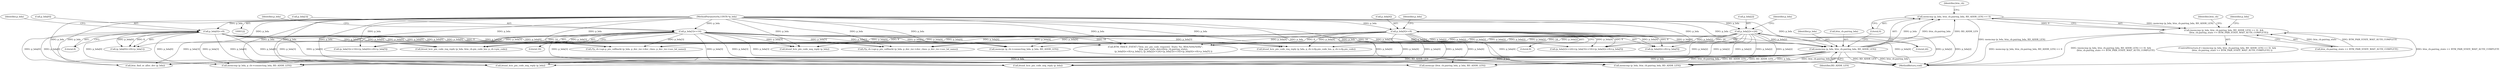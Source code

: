 digraph "0_Android_c677ee92595335233eb0e7b59809a1a94e7a678a_0@API" {
"1000176" [label="(Call,memcmp (p_bda, btm_cb.pairing_bda, BD_ADDR_LEN) == 0)"];
"1000177" [label="(Call,memcmp (p_bda, btm_cb.pairing_bda, BD_ADDR_LEN))"];
"1000159" [label="(Call,p_bda[4]<<8)"];
"1000123" [label="(MethodParameterIn,UINT8 *p_bda)"];
"1000147" [label="(Call,p_bda[2]<<24)"];
"1000153" [label="(Call,p_bda[3]<<16)"];
"1000138" [label="(Call,p_bda[0]<<8)"];
"1000175" [label="(Call,(memcmp (p_bda, btm_cb.pairing_bda, BD_ADDR_LEN) == 0)  &&\n              (btm_cb.pairing_state == BTM_PAIR_STATE_WAIT_AUTH_COMPLETE))"];
"1000481" [label="(Call,(*p_cb->api.p_pin_callback) (p_bda, p_dev_rec->dev_class, p_dev_rec->sec_bd_name))"];
"1000182" [label="(Identifier,BD_ADDR_LEN)"];
"1000139" [label="(Call,p_bda[0])"];
"1000387" [label="(Call,btsnd_hcic_pin_code_neg_reply (p_bda))"];
"1000175" [label="(Call,(memcmp (p_bda, btm_cb.pairing_bda, BD_ADDR_LEN) == 0)  &&\n              (btm_cb.pairing_state == BTM_PAIR_STATE_WAIT_AUTH_COMPLETE))"];
"1000198" [label="(Identifier,btm_cb)"];
"1000490" [label="(MethodReturn,void)"];
"1000427" [label="(Call,(*p_cb->api.p_pin_callback) (p_bda, p_dev_rec->dev_class, p_dev_rec->sec_bd_name))"];
"1000221" [label="(Call,btm_find_or_alloc_dev (p_bda))"];
"1000151" [label="(Literal,24)"];
"1000186" [label="(Identifier,btm_cb)"];
"1000191" [label="(Identifier,p_bda)"];
"1000177" [label="(Call,memcmp (p_bda, btm_cb.pairing_bda, BD_ADDR_LEN))"];
"1000137" [label="(Call,(p_bda[0]<<8)+p_bda[1])"];
"1000284" [label="(Call,memcmp (p_bda, p_cb->connecting_bda, BD_ADDR_LEN))"];
"1000155" [label="(Identifier,p_bda)"];
"1000157" [label="(Literal,16)"];
"1000165" [label="(Identifier,p_bda)"];
"1000190" [label="(Call,btsnd_hcic_pin_code_neg_reply (p_bda))"];
"1000161" [label="(Identifier,p_bda)"];
"1000142" [label="(Literal,8)"];
"1000184" [label="(Call,btm_cb.pairing_state == BTM_PAIR_STATE_WAIT_AUTH_COMPLETE)"];
"1000138" [label="(Call,p_bda[0]<<8)"];
"1000216" [label="(Call,btsnd_hcic_pin_code_neg_reply (p_bda))"];
"1000147" [label="(Call,p_bda[2]<<24)"];
"1000160" [label="(Call,p_bda[4])"];
"1000148" [label="(Call,p_bda[2])"];
"1000393" [label="(Call,memcpy (p_cb->connecting_bda, p_bda, BD_ADDR_LEN))"];
"1000146" [label="(Call,(p_bda[2]<<24)+(p_bda[3]<<16)+(p_bda[4]<<8)+p_bda[5])"];
"1000183" [label="(Literal,0)"];
"1000178" [label="(Identifier,p_bda)"];
"1000153" [label="(Call,p_bda[3]<<16)"];
"1000131" [label="(Call,BTM_TRACE_EVENT (\"btm_sec_pin_code_request()  State: %s, BDA:%04x%08x\",\n                       btm_pair_state_descr(btm_cb.pairing_state),\n                       (p_bda[0]<<8)+p_bda[1], (p_bda[2]<<24)+(p_bda[3]<<16)+(p_bda[4]<<8)+p_bda[5] ))"];
"1000159" [label="(Call,p_bda[4]<<8)"];
"1000163" [label="(Literal,8)"];
"1000235" [label="(Call,memcpy (btm_cb.pairing_bda, p_bda, BD_ADDR_LEN))"];
"1000202" [label="(Call,memcmp (p_bda, btm_cb.pairing_bda, BD_ADDR_LEN))"];
"1000154" [label="(Call,p_bda[3])"];
"1000268" [label="(Call,btsnd_hcic_pin_code_req_reply (p_bda, p_cb->cfg.pin_code_len, p_cb->cfg.pin_code))"];
"1000179" [label="(Call,btm_cb.pairing_bda)"];
"1000176" [label="(Call,memcmp (p_bda, btm_cb.pairing_bda, BD_ADDR_LEN) == 0)"];
"1000152" [label="(Call,(p_bda[3]<<16)+(p_bda[4]<<8)+p_bda[5])"];
"1000174" [label="(ControlStructure,if ( (memcmp (p_bda, btm_cb.pairing_bda, BD_ADDR_LEN) == 0)  &&\n              (btm_cb.pairing_state == BTM_PAIR_STATE_WAIT_AUTH_COMPLETE) ))"];
"1000158" [label="(Call,(p_bda[4]<<8)+p_bda[5])"];
"1000123" [label="(MethodParameterIn,UINT8 *p_bda)"];
"1000324" [label="(Call,btsnd_hcic_pin_code_req_reply (p_bda, btm_cb.pin_code_len, p_cb->pin_code))"];
"1000144" [label="(Identifier,p_bda)"];
"1000176" -> "1000175"  [label="AST: "];
"1000176" -> "1000183"  [label="CFG: "];
"1000177" -> "1000176"  [label="AST: "];
"1000183" -> "1000176"  [label="AST: "];
"1000186" -> "1000176"  [label="CFG: "];
"1000175" -> "1000176"  [label="CFG: "];
"1000176" -> "1000490"  [label="DDG: memcmp (p_bda, btm_cb.pairing_bda, BD_ADDR_LEN)"];
"1000176" -> "1000175"  [label="DDG: memcmp (p_bda, btm_cb.pairing_bda, BD_ADDR_LEN)"];
"1000176" -> "1000175"  [label="DDG: 0"];
"1000177" -> "1000176"  [label="DDG: p_bda"];
"1000177" -> "1000176"  [label="DDG: btm_cb.pairing_bda"];
"1000177" -> "1000176"  [label="DDG: BD_ADDR_LEN"];
"1000177" -> "1000182"  [label="CFG: "];
"1000178" -> "1000177"  [label="AST: "];
"1000179" -> "1000177"  [label="AST: "];
"1000182" -> "1000177"  [label="AST: "];
"1000183" -> "1000177"  [label="CFG: "];
"1000177" -> "1000490"  [label="DDG: BD_ADDR_LEN"];
"1000177" -> "1000490"  [label="DDG: btm_cb.pairing_bda"];
"1000159" -> "1000177"  [label="DDG: p_bda[4]"];
"1000147" -> "1000177"  [label="DDG: p_bda[2]"];
"1000153" -> "1000177"  [label="DDG: p_bda[3]"];
"1000138" -> "1000177"  [label="DDG: p_bda[0]"];
"1000123" -> "1000177"  [label="DDG: p_bda"];
"1000177" -> "1000190"  [label="DDG: p_bda"];
"1000177" -> "1000202"  [label="DDG: p_bda"];
"1000177" -> "1000202"  [label="DDG: btm_cb.pairing_bda"];
"1000177" -> "1000202"  [label="DDG: BD_ADDR_LEN"];
"1000177" -> "1000216"  [label="DDG: p_bda"];
"1000177" -> "1000221"  [label="DDG: p_bda"];
"1000177" -> "1000235"  [label="DDG: btm_cb.pairing_bda"];
"1000177" -> "1000235"  [label="DDG: BD_ADDR_LEN"];
"1000177" -> "1000284"  [label="DDG: BD_ADDR_LEN"];
"1000159" -> "1000158"  [label="AST: "];
"1000159" -> "1000163"  [label="CFG: "];
"1000160" -> "1000159"  [label="AST: "];
"1000163" -> "1000159"  [label="AST: "];
"1000165" -> "1000159"  [label="CFG: "];
"1000159" -> "1000490"  [label="DDG: p_bda[4]"];
"1000159" -> "1000131"  [label="DDG: p_bda[4]"];
"1000159" -> "1000131"  [label="DDG: 8"];
"1000159" -> "1000146"  [label="DDG: p_bda[4]"];
"1000159" -> "1000146"  [label="DDG: 8"];
"1000159" -> "1000152"  [label="DDG: p_bda[4]"];
"1000159" -> "1000152"  [label="DDG: 8"];
"1000159" -> "1000158"  [label="DDG: p_bda[4]"];
"1000159" -> "1000158"  [label="DDG: 8"];
"1000123" -> "1000159"  [label="DDG: p_bda"];
"1000159" -> "1000190"  [label="DDG: p_bda[4]"];
"1000159" -> "1000202"  [label="DDG: p_bda[4]"];
"1000159" -> "1000216"  [label="DDG: p_bda[4]"];
"1000159" -> "1000221"  [label="DDG: p_bda[4]"];
"1000159" -> "1000235"  [label="DDG: p_bda[4]"];
"1000159" -> "1000268"  [label="DDG: p_bda[4]"];
"1000159" -> "1000284"  [label="DDG: p_bda[4]"];
"1000159" -> "1000324"  [label="DDG: p_bda[4]"];
"1000159" -> "1000387"  [label="DDG: p_bda[4]"];
"1000159" -> "1000393"  [label="DDG: p_bda[4]"];
"1000159" -> "1000427"  [label="DDG: p_bda[4]"];
"1000159" -> "1000481"  [label="DDG: p_bda[4]"];
"1000123" -> "1000122"  [label="AST: "];
"1000123" -> "1000490"  [label="DDG: p_bda"];
"1000123" -> "1000131"  [label="DDG: p_bda"];
"1000123" -> "1000138"  [label="DDG: p_bda"];
"1000123" -> "1000137"  [label="DDG: p_bda"];
"1000123" -> "1000147"  [label="DDG: p_bda"];
"1000123" -> "1000146"  [label="DDG: p_bda"];
"1000123" -> "1000153"  [label="DDG: p_bda"];
"1000123" -> "1000152"  [label="DDG: p_bda"];
"1000123" -> "1000158"  [label="DDG: p_bda"];
"1000123" -> "1000190"  [label="DDG: p_bda"];
"1000123" -> "1000202"  [label="DDG: p_bda"];
"1000123" -> "1000216"  [label="DDG: p_bda"];
"1000123" -> "1000221"  [label="DDG: p_bda"];
"1000123" -> "1000235"  [label="DDG: p_bda"];
"1000123" -> "1000268"  [label="DDG: p_bda"];
"1000123" -> "1000284"  [label="DDG: p_bda"];
"1000123" -> "1000324"  [label="DDG: p_bda"];
"1000123" -> "1000387"  [label="DDG: p_bda"];
"1000123" -> "1000393"  [label="DDG: p_bda"];
"1000123" -> "1000427"  [label="DDG: p_bda"];
"1000123" -> "1000481"  [label="DDG: p_bda"];
"1000147" -> "1000146"  [label="AST: "];
"1000147" -> "1000151"  [label="CFG: "];
"1000148" -> "1000147"  [label="AST: "];
"1000151" -> "1000147"  [label="AST: "];
"1000155" -> "1000147"  [label="CFG: "];
"1000147" -> "1000490"  [label="DDG: p_bda[2]"];
"1000147" -> "1000131"  [label="DDG: p_bda[2]"];
"1000147" -> "1000131"  [label="DDG: 24"];
"1000147" -> "1000146"  [label="DDG: p_bda[2]"];
"1000147" -> "1000146"  [label="DDG: 24"];
"1000147" -> "1000190"  [label="DDG: p_bda[2]"];
"1000147" -> "1000202"  [label="DDG: p_bda[2]"];
"1000147" -> "1000216"  [label="DDG: p_bda[2]"];
"1000147" -> "1000221"  [label="DDG: p_bda[2]"];
"1000147" -> "1000235"  [label="DDG: p_bda[2]"];
"1000147" -> "1000268"  [label="DDG: p_bda[2]"];
"1000147" -> "1000284"  [label="DDG: p_bda[2]"];
"1000147" -> "1000324"  [label="DDG: p_bda[2]"];
"1000147" -> "1000387"  [label="DDG: p_bda[2]"];
"1000147" -> "1000393"  [label="DDG: p_bda[2]"];
"1000147" -> "1000427"  [label="DDG: p_bda[2]"];
"1000147" -> "1000481"  [label="DDG: p_bda[2]"];
"1000153" -> "1000152"  [label="AST: "];
"1000153" -> "1000157"  [label="CFG: "];
"1000154" -> "1000153"  [label="AST: "];
"1000157" -> "1000153"  [label="AST: "];
"1000161" -> "1000153"  [label="CFG: "];
"1000153" -> "1000490"  [label="DDG: p_bda[3]"];
"1000153" -> "1000131"  [label="DDG: p_bda[3]"];
"1000153" -> "1000131"  [label="DDG: 16"];
"1000153" -> "1000146"  [label="DDG: p_bda[3]"];
"1000153" -> "1000146"  [label="DDG: 16"];
"1000153" -> "1000152"  [label="DDG: p_bda[3]"];
"1000153" -> "1000152"  [label="DDG: 16"];
"1000153" -> "1000190"  [label="DDG: p_bda[3]"];
"1000153" -> "1000202"  [label="DDG: p_bda[3]"];
"1000153" -> "1000216"  [label="DDG: p_bda[3]"];
"1000153" -> "1000221"  [label="DDG: p_bda[3]"];
"1000153" -> "1000235"  [label="DDG: p_bda[3]"];
"1000153" -> "1000268"  [label="DDG: p_bda[3]"];
"1000153" -> "1000284"  [label="DDG: p_bda[3]"];
"1000153" -> "1000324"  [label="DDG: p_bda[3]"];
"1000153" -> "1000387"  [label="DDG: p_bda[3]"];
"1000153" -> "1000393"  [label="DDG: p_bda[3]"];
"1000153" -> "1000427"  [label="DDG: p_bda[3]"];
"1000153" -> "1000481"  [label="DDG: p_bda[3]"];
"1000138" -> "1000137"  [label="AST: "];
"1000138" -> "1000142"  [label="CFG: "];
"1000139" -> "1000138"  [label="AST: "];
"1000142" -> "1000138"  [label="AST: "];
"1000144" -> "1000138"  [label="CFG: "];
"1000138" -> "1000490"  [label="DDG: p_bda[0]"];
"1000138" -> "1000131"  [label="DDG: p_bda[0]"];
"1000138" -> "1000131"  [label="DDG: 8"];
"1000138" -> "1000137"  [label="DDG: p_bda[0]"];
"1000138" -> "1000137"  [label="DDG: 8"];
"1000138" -> "1000190"  [label="DDG: p_bda[0]"];
"1000138" -> "1000202"  [label="DDG: p_bda[0]"];
"1000138" -> "1000216"  [label="DDG: p_bda[0]"];
"1000138" -> "1000221"  [label="DDG: p_bda[0]"];
"1000138" -> "1000235"  [label="DDG: p_bda[0]"];
"1000138" -> "1000268"  [label="DDG: p_bda[0]"];
"1000138" -> "1000284"  [label="DDG: p_bda[0]"];
"1000138" -> "1000324"  [label="DDG: p_bda[0]"];
"1000138" -> "1000387"  [label="DDG: p_bda[0]"];
"1000138" -> "1000393"  [label="DDG: p_bda[0]"];
"1000138" -> "1000427"  [label="DDG: p_bda[0]"];
"1000138" -> "1000481"  [label="DDG: p_bda[0]"];
"1000175" -> "1000174"  [label="AST: "];
"1000175" -> "1000184"  [label="CFG: "];
"1000184" -> "1000175"  [label="AST: "];
"1000191" -> "1000175"  [label="CFG: "];
"1000198" -> "1000175"  [label="CFG: "];
"1000175" -> "1000490"  [label="DDG: btm_cb.pairing_state == BTM_PAIR_STATE_WAIT_AUTH_COMPLETE"];
"1000175" -> "1000490"  [label="DDG: memcmp (p_bda, btm_cb.pairing_bda, BD_ADDR_LEN) == 0"];
"1000175" -> "1000490"  [label="DDG: (memcmp (p_bda, btm_cb.pairing_bda, BD_ADDR_LEN) == 0)  &&\n              (btm_cb.pairing_state == BTM_PAIR_STATE_WAIT_AUTH_COMPLETE)"];
"1000184" -> "1000175"  [label="DDG: btm_cb.pairing_state"];
"1000184" -> "1000175"  [label="DDG: BTM_PAIR_STATE_WAIT_AUTH_COMPLETE"];
}
